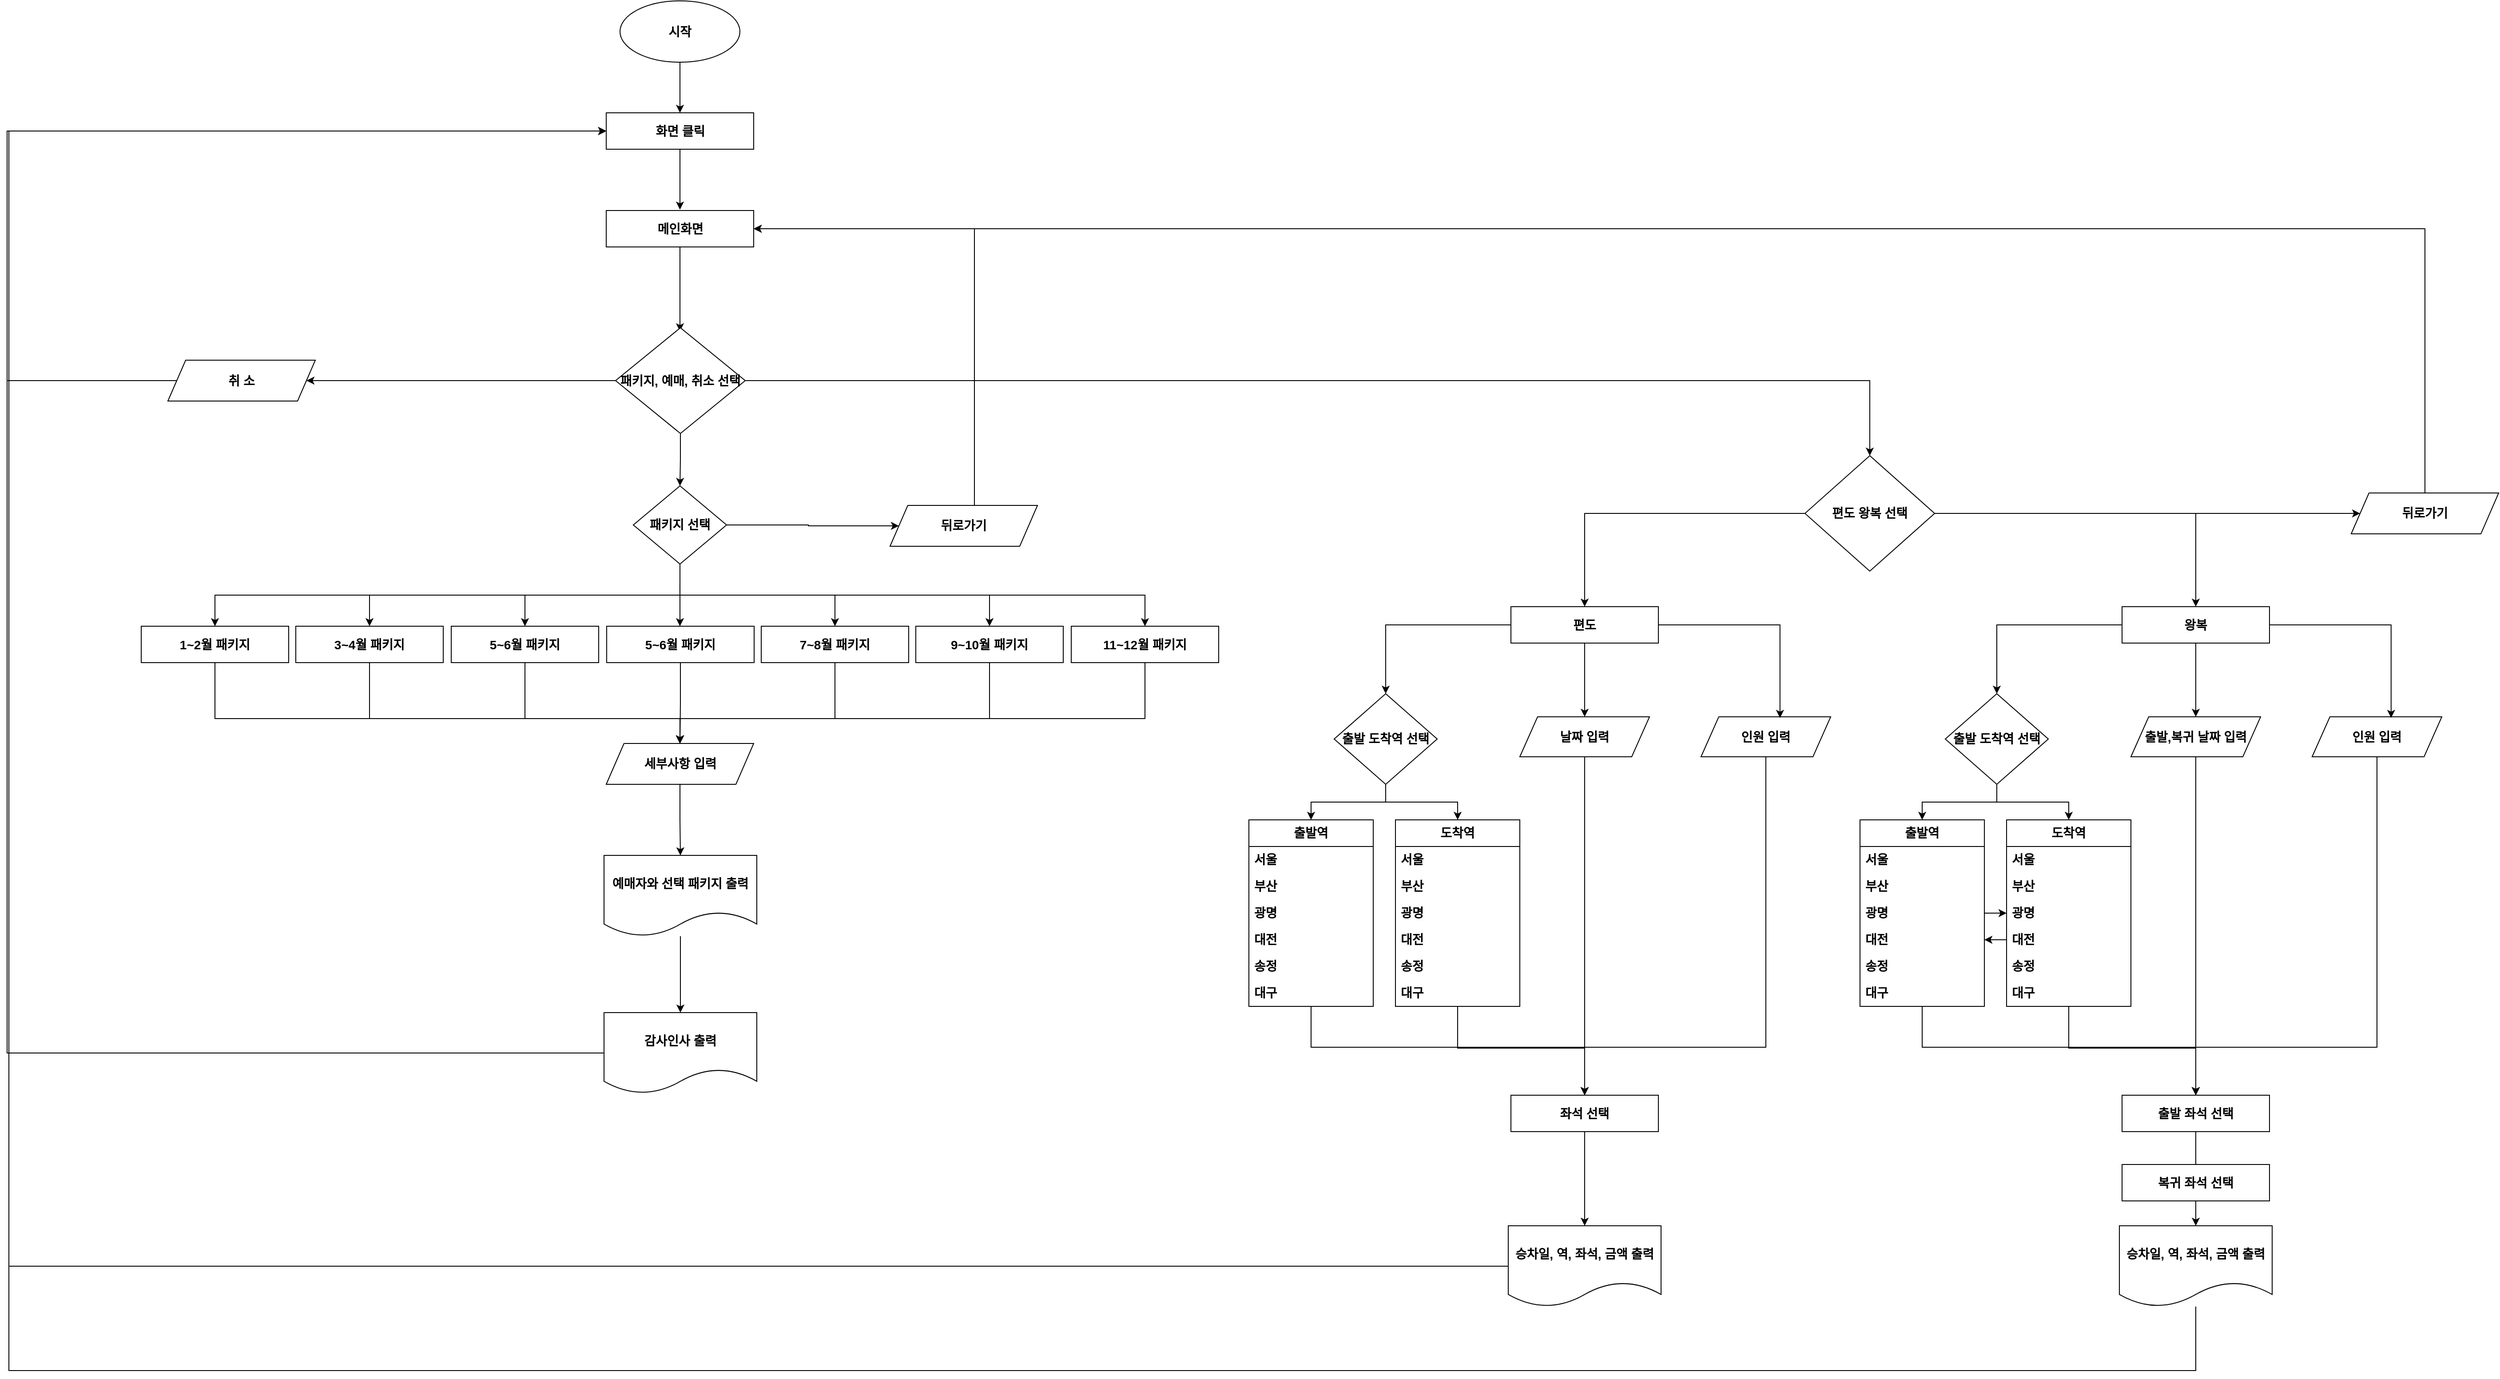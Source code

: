 <mxfile version="24.4.9" type="device">
  <diagram name="페이지-1" id="dl4roiSQIsgMnEk3sQ4A">
    <mxGraphModel dx="3985" dy="1950" grid="0" gridSize="10" guides="1" tooltips="1" connect="1" arrows="1" fold="1" page="0" pageScale="1" pageWidth="827" pageHeight="1169" math="0" shadow="0">
      <root>
        <mxCell id="0" />
        <mxCell id="1" parent="0" />
        <mxCell id="Z9yE6vV9z3BqCmAG1nTe-3" value="" style="edgeStyle=orthogonalEdgeStyle;rounded=0;orthogonalLoop=1;jettySize=auto;html=1;fontSize=14;fontStyle=1" parent="1" source="76GlXET-nkdI4Ys10Vfn-1" target="Z9yE6vV9z3BqCmAG1nTe-2" edge="1">
          <mxGeometry relative="1" as="geometry" />
        </mxCell>
        <mxCell id="76GlXET-nkdI4Ys10Vfn-1" value="시작" style="ellipse;whiteSpace=wrap;html=1;fontSize=14;fontStyle=1" parent="1" vertex="1">
          <mxGeometry x="423" y="125" width="135" height="69" as="geometry" />
        </mxCell>
        <mxCell id="Z9yE6vV9z3BqCmAG1nTe-5" value="" style="edgeStyle=orthogonalEdgeStyle;rounded=0;orthogonalLoop=1;jettySize=auto;html=1;fontSize=14;fontStyle=1" parent="1" source="Z9yE6vV9z3BqCmAG1nTe-2" edge="1">
          <mxGeometry relative="1" as="geometry">
            <mxPoint x="490.5" y="360" as="targetPoint" />
          </mxGeometry>
        </mxCell>
        <mxCell id="Z9yE6vV9z3BqCmAG1nTe-2" value="화면 클릭" style="rounded=0;whiteSpace=wrap;html=1;fontSize=14;fontStyle=1" parent="1" vertex="1">
          <mxGeometry x="407.5" y="251" width="166" height="41" as="geometry" />
        </mxCell>
        <mxCell id="FX450P5w_kS3k392He_i-11" value="" style="edgeStyle=orthogonalEdgeStyle;rounded=0;orthogonalLoop=1;jettySize=auto;html=1;fontSize=14;fontStyle=1" parent="1" source="FX450P5w_kS3k392He_i-2" edge="1">
          <mxGeometry relative="1" as="geometry">
            <mxPoint x="490.5" y="497" as="targetPoint" />
          </mxGeometry>
        </mxCell>
        <mxCell id="FX450P5w_kS3k392He_i-2" value="메인화면" style="rounded=0;whiteSpace=wrap;html=1;fontSize=14;fontStyle=1" parent="1" vertex="1">
          <mxGeometry x="407.5" y="361" width="166" height="41" as="geometry" />
        </mxCell>
        <mxCell id="ujiuOmpGOjw-JhqSwBay-102" style="edgeStyle=orthogonalEdgeStyle;rounded=0;orthogonalLoop=1;jettySize=auto;html=1;entryX=0;entryY=0.5;entryDx=0;entryDy=0;fontSize=14;fontStyle=1" edge="1" parent="1" source="FX450P5w_kS3k392He_i-16" target="Z9yE6vV9z3BqCmAG1nTe-2">
          <mxGeometry relative="1" as="geometry">
            <Array as="points">
              <mxPoint x="-267" y="553" />
              <mxPoint x="-267" y="271" />
            </Array>
          </mxGeometry>
        </mxCell>
        <mxCell id="FX450P5w_kS3k392He_i-16" value="취 소" style="shape=parallelogram;perimeter=parallelogramPerimeter;whiteSpace=wrap;html=1;fixedSize=1;fontSize=14;fontStyle=1" parent="1" vertex="1">
          <mxGeometry x="-86" y="529.5" width="166" height="46" as="geometry" />
        </mxCell>
        <mxCell id="ujiuOmpGOjw-JhqSwBay-7" value="" style="edgeStyle=orthogonalEdgeStyle;rounded=0;orthogonalLoop=1;jettySize=auto;html=1;fontSize=14;fontStyle=1" edge="1" parent="1" target="ujiuOmpGOjw-JhqSwBay-1">
          <mxGeometry relative="1" as="geometry">
            <mxPoint x="490.488" y="780.99" as="sourcePoint" />
          </mxGeometry>
        </mxCell>
        <mxCell id="ujiuOmpGOjw-JhqSwBay-8" style="edgeStyle=orthogonalEdgeStyle;rounded=0;orthogonalLoop=1;jettySize=auto;html=1;entryX=0.5;entryY=0;entryDx=0;entryDy=0;fontSize=14;fontStyle=1" edge="1" parent="1" target="FX450P5w_kS3k392He_i-23">
          <mxGeometry relative="1" as="geometry">
            <mxPoint x="490.488" y="780.99" as="sourcePoint" />
            <Array as="points">
              <mxPoint x="491" y="794" />
              <mxPoint x="316" y="794" />
            </Array>
          </mxGeometry>
        </mxCell>
        <mxCell id="ujiuOmpGOjw-JhqSwBay-9" style="edgeStyle=orthogonalEdgeStyle;rounded=0;orthogonalLoop=1;jettySize=auto;html=1;entryX=0.5;entryY=0;entryDx=0;entryDy=0;fontSize=14;fontStyle=1" edge="1" parent="1" target="FX450P5w_kS3k392He_i-22">
          <mxGeometry relative="1" as="geometry">
            <mxPoint x="490.488" y="780.99" as="sourcePoint" />
            <Array as="points">
              <mxPoint x="491" y="794" />
              <mxPoint x="141" y="794" />
            </Array>
          </mxGeometry>
        </mxCell>
        <mxCell id="ujiuOmpGOjw-JhqSwBay-10" style="edgeStyle=orthogonalEdgeStyle;rounded=0;orthogonalLoop=1;jettySize=auto;html=1;fontSize=14;fontStyle=1" edge="1" parent="1" target="FX450P5w_kS3k392He_i-21">
          <mxGeometry relative="1" as="geometry">
            <mxPoint x="490.488" y="780.99" as="sourcePoint" />
            <Array as="points">
              <mxPoint x="491" y="794" />
              <mxPoint x="-33" y="794" />
            </Array>
          </mxGeometry>
        </mxCell>
        <mxCell id="ujiuOmpGOjw-JhqSwBay-11" style="edgeStyle=orthogonalEdgeStyle;rounded=0;orthogonalLoop=1;jettySize=auto;html=1;fontSize=14;fontStyle=1" edge="1" parent="1" target="ujiuOmpGOjw-JhqSwBay-2">
          <mxGeometry relative="1" as="geometry">
            <mxPoint x="490.488" y="780.99" as="sourcePoint" />
            <Array as="points">
              <mxPoint x="491" y="794" />
              <mxPoint x="665" y="794" />
            </Array>
          </mxGeometry>
        </mxCell>
        <mxCell id="ujiuOmpGOjw-JhqSwBay-13" style="edgeStyle=orthogonalEdgeStyle;rounded=0;orthogonalLoop=1;jettySize=auto;html=1;entryX=0.5;entryY=0;entryDx=0;entryDy=0;fontSize=14;fontStyle=1" edge="1" parent="1" target="ujiuOmpGOjw-JhqSwBay-3">
          <mxGeometry relative="1" as="geometry">
            <mxPoint x="490.488" y="780.99" as="sourcePoint" />
            <Array as="points">
              <mxPoint x="491" y="794" />
              <mxPoint x="839" y="794" />
            </Array>
          </mxGeometry>
        </mxCell>
        <mxCell id="ujiuOmpGOjw-JhqSwBay-14" style="edgeStyle=orthogonalEdgeStyle;rounded=0;orthogonalLoop=1;jettySize=auto;html=1;entryX=0.5;entryY=0;entryDx=0;entryDy=0;exitX=0.5;exitY=1;exitDx=0;exitDy=0;fontSize=14;fontStyle=1" edge="1" parent="1" source="FX450P5w_kS3k392He_i-18" target="ujiuOmpGOjw-JhqSwBay-4">
          <mxGeometry relative="1" as="geometry">
            <mxPoint x="490.488" y="780.99" as="sourcePoint" />
            <Array as="points">
              <mxPoint x="490" y="794" />
              <mxPoint x="1014" y="794" />
            </Array>
          </mxGeometry>
        </mxCell>
        <mxCell id="ujiuOmpGOjw-JhqSwBay-111" style="edgeStyle=orthogonalEdgeStyle;rounded=0;orthogonalLoop=1;jettySize=auto;html=1;entryX=0;entryY=0.5;entryDx=0;entryDy=0;" edge="1" parent="1" source="FX450P5w_kS3k392He_i-18" target="ujiuOmpGOjw-JhqSwBay-110">
          <mxGeometry relative="1" as="geometry" />
        </mxCell>
        <mxCell id="FX450P5w_kS3k392He_i-18" value="패키지 선택" style="rhombus;whiteSpace=wrap;html=1;fontSize=14;fontStyle=1" parent="1" vertex="1">
          <mxGeometry x="438" y="671" width="105" height="88" as="geometry" />
        </mxCell>
        <mxCell id="ujiuOmpGOjw-JhqSwBay-15" style="edgeStyle=orthogonalEdgeStyle;rounded=0;orthogonalLoop=1;jettySize=auto;html=1;entryX=0.5;entryY=0;entryDx=0;entryDy=0;fontSize=14;fontStyle=1" edge="1" parent="1" source="FX450P5w_kS3k392He_i-21" target="FX450P5w_kS3k392He_i-28">
          <mxGeometry relative="1" as="geometry">
            <Array as="points">
              <mxPoint x="-33" y="933" />
              <mxPoint x="491" y="933" />
            </Array>
          </mxGeometry>
        </mxCell>
        <mxCell id="FX450P5w_kS3k392He_i-21" value="1~2월 패키지" style="rounded=0;whiteSpace=wrap;html=1;fontSize=14;fontStyle=1" parent="1" vertex="1">
          <mxGeometry x="-116" y="829" width="166" height="41" as="geometry" />
        </mxCell>
        <mxCell id="ujiuOmpGOjw-JhqSwBay-16" style="edgeStyle=orthogonalEdgeStyle;rounded=0;orthogonalLoop=1;jettySize=auto;html=1;entryX=0.5;entryY=0;entryDx=0;entryDy=0;fontSize=14;fontStyle=1" edge="1" parent="1" source="FX450P5w_kS3k392He_i-22" target="FX450P5w_kS3k392He_i-28">
          <mxGeometry relative="1" as="geometry">
            <Array as="points">
              <mxPoint x="141" y="933" />
              <mxPoint x="491" y="933" />
            </Array>
          </mxGeometry>
        </mxCell>
        <mxCell id="FX450P5w_kS3k392He_i-22" value="3~4월 패키지" style="rounded=0;whiteSpace=wrap;html=1;fontSize=14;fontStyle=1" parent="1" vertex="1">
          <mxGeometry x="58" y="829" width="166" height="41" as="geometry" />
        </mxCell>
        <mxCell id="ujiuOmpGOjw-JhqSwBay-17" style="edgeStyle=orthogonalEdgeStyle;rounded=0;orthogonalLoop=1;jettySize=auto;html=1;entryX=0.5;entryY=0;entryDx=0;entryDy=0;fontSize=14;fontStyle=1" edge="1" parent="1" source="FX450P5w_kS3k392He_i-23" target="FX450P5w_kS3k392He_i-28">
          <mxGeometry relative="1" as="geometry">
            <Array as="points">
              <mxPoint x="316" y="933" />
              <mxPoint x="491" y="933" />
            </Array>
          </mxGeometry>
        </mxCell>
        <mxCell id="FX450P5w_kS3k392He_i-23" value="5~6월 패키지" style="rounded=0;whiteSpace=wrap;html=1;fontSize=14;fontStyle=1" parent="1" vertex="1">
          <mxGeometry x="233" y="829" width="166" height="41" as="geometry" />
        </mxCell>
        <mxCell id="ujiuOmpGOjw-JhqSwBay-24" value="" style="edgeStyle=orthogonalEdgeStyle;rounded=0;orthogonalLoop=1;jettySize=auto;html=1;fontSize=14;fontStyle=1" edge="1" parent="1" source="FX450P5w_kS3k392He_i-28" target="FX450P5w_kS3k392He_i-33">
          <mxGeometry relative="1" as="geometry" />
        </mxCell>
        <mxCell id="FX450P5w_kS3k392He_i-28" value="세부사항 입력" style="shape=parallelogram;perimeter=parallelogramPerimeter;whiteSpace=wrap;html=1;fixedSize=1;fontSize=14;fontStyle=1" parent="1" vertex="1">
          <mxGeometry x="407.5" y="961" width="166" height="46" as="geometry" />
        </mxCell>
        <mxCell id="FX450P5w_kS3k392He_i-39" value="" style="edgeStyle=orthogonalEdgeStyle;rounded=0;orthogonalLoop=1;jettySize=auto;html=1;fontSize=14;fontStyle=1" parent="1" source="FX450P5w_kS3k392He_i-33" target="FX450P5w_kS3k392He_i-38" edge="1">
          <mxGeometry relative="1" as="geometry" />
        </mxCell>
        <mxCell id="FX450P5w_kS3k392He_i-33" value="예매자와 선택 패키지 출력" style="shape=document;whiteSpace=wrap;html=1;boundedLbl=1;fontSize=14;fontStyle=1" parent="1" vertex="1">
          <mxGeometry x="405" y="1087" width="172" height="91" as="geometry" />
        </mxCell>
        <mxCell id="ujiuOmpGOjw-JhqSwBay-104" style="edgeStyle=orthogonalEdgeStyle;rounded=0;orthogonalLoop=1;jettySize=auto;html=1;entryX=0;entryY=0.5;entryDx=0;entryDy=0;fontSize=14;fontStyle=1" edge="1" parent="1" source="FX450P5w_kS3k392He_i-38" target="Z9yE6vV9z3BqCmAG1nTe-2">
          <mxGeometry relative="1" as="geometry">
            <Array as="points">
              <mxPoint x="-267" y="1309" />
              <mxPoint x="-267" y="271" />
            </Array>
          </mxGeometry>
        </mxCell>
        <mxCell id="FX450P5w_kS3k392He_i-38" value="감사인사 출력" style="shape=document;whiteSpace=wrap;html=1;boundedLbl=1;fontSize=14;fontStyle=1" parent="1" vertex="1">
          <mxGeometry x="405" y="1264" width="172" height="91" as="geometry" />
        </mxCell>
        <mxCell id="ujiuOmpGOjw-JhqSwBay-18" value="" style="edgeStyle=orthogonalEdgeStyle;rounded=0;orthogonalLoop=1;jettySize=auto;html=1;fontSize=14;fontStyle=1" edge="1" parent="1" source="ujiuOmpGOjw-JhqSwBay-1" target="FX450P5w_kS3k392He_i-28">
          <mxGeometry relative="1" as="geometry" />
        </mxCell>
        <mxCell id="ujiuOmpGOjw-JhqSwBay-1" value="5~6월 패키지" style="rounded=0;whiteSpace=wrap;html=1;fontSize=14;fontStyle=1" vertex="1" parent="1">
          <mxGeometry x="408" y="829" width="166" height="41" as="geometry" />
        </mxCell>
        <mxCell id="ujiuOmpGOjw-JhqSwBay-21" style="edgeStyle=orthogonalEdgeStyle;rounded=0;orthogonalLoop=1;jettySize=auto;html=1;entryX=0.5;entryY=0;entryDx=0;entryDy=0;fontSize=14;fontStyle=1" edge="1" parent="1" source="ujiuOmpGOjw-JhqSwBay-2" target="FX450P5w_kS3k392He_i-28">
          <mxGeometry relative="1" as="geometry">
            <Array as="points">
              <mxPoint x="665" y="933" />
              <mxPoint x="491" y="933" />
            </Array>
          </mxGeometry>
        </mxCell>
        <mxCell id="ujiuOmpGOjw-JhqSwBay-2" value="7~8월 패키지" style="rounded=0;whiteSpace=wrap;html=1;fontSize=14;fontStyle=1" vertex="1" parent="1">
          <mxGeometry x="582" y="829" width="166" height="41" as="geometry" />
        </mxCell>
        <mxCell id="ujiuOmpGOjw-JhqSwBay-22" style="edgeStyle=orthogonalEdgeStyle;rounded=0;orthogonalLoop=1;jettySize=auto;html=1;entryX=0.5;entryY=0;entryDx=0;entryDy=0;fontSize=14;fontStyle=1" edge="1" parent="1" source="ujiuOmpGOjw-JhqSwBay-3" target="FX450P5w_kS3k392He_i-28">
          <mxGeometry relative="1" as="geometry">
            <Array as="points">
              <mxPoint x="839" y="933" />
              <mxPoint x="491" y="933" />
            </Array>
          </mxGeometry>
        </mxCell>
        <mxCell id="ujiuOmpGOjw-JhqSwBay-3" value="9~10월 패키지" style="rounded=0;whiteSpace=wrap;html=1;fontSize=14;fontStyle=1" vertex="1" parent="1">
          <mxGeometry x="756" y="829" width="166" height="41" as="geometry" />
        </mxCell>
        <mxCell id="ujiuOmpGOjw-JhqSwBay-23" style="edgeStyle=orthogonalEdgeStyle;rounded=0;orthogonalLoop=1;jettySize=auto;html=1;entryX=0.5;entryY=0;entryDx=0;entryDy=0;fontSize=14;fontStyle=1" edge="1" parent="1" source="ujiuOmpGOjw-JhqSwBay-4" target="FX450P5w_kS3k392He_i-28">
          <mxGeometry relative="1" as="geometry">
            <Array as="points">
              <mxPoint x="1014" y="933" />
              <mxPoint x="491" y="933" />
            </Array>
          </mxGeometry>
        </mxCell>
        <mxCell id="ujiuOmpGOjw-JhqSwBay-4" value="11~12월 패키지" style="rounded=0;whiteSpace=wrap;html=1;fontSize=14;fontStyle=1" vertex="1" parent="1">
          <mxGeometry x="931" y="829" width="166" height="41" as="geometry" />
        </mxCell>
        <mxCell id="ujiuOmpGOjw-JhqSwBay-26" value="" style="edgeStyle=orthogonalEdgeStyle;rounded=0;orthogonalLoop=1;jettySize=auto;html=1;fontSize=14;fontStyle=1" edge="1" parent="1" source="ujiuOmpGOjw-JhqSwBay-25" target="FX450P5w_kS3k392He_i-18">
          <mxGeometry relative="1" as="geometry" />
        </mxCell>
        <mxCell id="ujiuOmpGOjw-JhqSwBay-30" style="edgeStyle=orthogonalEdgeStyle;rounded=0;orthogonalLoop=1;jettySize=auto;html=1;entryX=0.5;entryY=0;entryDx=0;entryDy=0;fontSize=14;fontStyle=1" edge="1" parent="1" source="ujiuOmpGOjw-JhqSwBay-25" target="ujiuOmpGOjw-JhqSwBay-29">
          <mxGeometry relative="1" as="geometry" />
        </mxCell>
        <mxCell id="ujiuOmpGOjw-JhqSwBay-31" style="edgeStyle=orthogonalEdgeStyle;rounded=0;orthogonalLoop=1;jettySize=auto;html=1;entryX=1;entryY=0.5;entryDx=0;entryDy=0;fontSize=14;fontStyle=1" edge="1" parent="1" source="ujiuOmpGOjw-JhqSwBay-25" target="FX450P5w_kS3k392He_i-16">
          <mxGeometry relative="1" as="geometry" />
        </mxCell>
        <mxCell id="ujiuOmpGOjw-JhqSwBay-25" value="패키지, 예매, 취소 선택" style="rhombus;whiteSpace=wrap;html=1;fontSize=14;fontStyle=1" vertex="1" parent="1">
          <mxGeometry x="418" y="493" width="146" height="119" as="geometry" />
        </mxCell>
        <mxCell id="ujiuOmpGOjw-JhqSwBay-34" style="edgeStyle=orthogonalEdgeStyle;rounded=0;orthogonalLoop=1;jettySize=auto;html=1;entryX=0.5;entryY=0;entryDx=0;entryDy=0;fontSize=14;fontStyle=1" edge="1" parent="1" source="ujiuOmpGOjw-JhqSwBay-29" target="ujiuOmpGOjw-JhqSwBay-32">
          <mxGeometry relative="1" as="geometry" />
        </mxCell>
        <mxCell id="ujiuOmpGOjw-JhqSwBay-100" style="edgeStyle=orthogonalEdgeStyle;rounded=0;orthogonalLoop=1;jettySize=auto;html=1;entryX=0.5;entryY=0;entryDx=0;entryDy=0;fontSize=14;fontStyle=1" edge="1" parent="1" source="ujiuOmpGOjw-JhqSwBay-29" target="ujiuOmpGOjw-JhqSwBay-72">
          <mxGeometry relative="1" as="geometry" />
        </mxCell>
        <mxCell id="ujiuOmpGOjw-JhqSwBay-114" style="edgeStyle=orthogonalEdgeStyle;rounded=0;orthogonalLoop=1;jettySize=auto;html=1;entryX=0;entryY=0.5;entryDx=0;entryDy=0;" edge="1" parent="1" source="ujiuOmpGOjw-JhqSwBay-29" target="ujiuOmpGOjw-JhqSwBay-113">
          <mxGeometry relative="1" as="geometry" />
        </mxCell>
        <mxCell id="ujiuOmpGOjw-JhqSwBay-29" value="편도 왕복 선택" style="rhombus;whiteSpace=wrap;html=1;fontSize=14;fontStyle=1" vertex="1" parent="1">
          <mxGeometry x="1757" y="637" width="146" height="130" as="geometry" />
        </mxCell>
        <mxCell id="ujiuOmpGOjw-JhqSwBay-55" style="edgeStyle=orthogonalEdgeStyle;rounded=0;orthogonalLoop=1;jettySize=auto;html=1;fontSize=14;fontStyle=1" edge="1" parent="1" source="ujiuOmpGOjw-JhqSwBay-32" target="ujiuOmpGOjw-JhqSwBay-52">
          <mxGeometry relative="1" as="geometry" />
        </mxCell>
        <mxCell id="ujiuOmpGOjw-JhqSwBay-58" value="" style="edgeStyle=orthogonalEdgeStyle;rounded=0;orthogonalLoop=1;jettySize=auto;html=1;fontSize=14;fontStyle=1" edge="1" parent="1" source="ujiuOmpGOjw-JhqSwBay-32" target="ujiuOmpGOjw-JhqSwBay-56">
          <mxGeometry relative="1" as="geometry" />
        </mxCell>
        <mxCell id="ujiuOmpGOjw-JhqSwBay-32" value="편도" style="rounded=0;whiteSpace=wrap;html=1;fontSize=14;fontStyle=1" vertex="1" parent="1">
          <mxGeometry x="1426" y="807" width="166" height="41" as="geometry" />
        </mxCell>
        <mxCell id="ujiuOmpGOjw-JhqSwBay-65" style="edgeStyle=orthogonalEdgeStyle;rounded=0;orthogonalLoop=1;jettySize=auto;html=1;entryX=0.5;entryY=0;entryDx=0;entryDy=0;fontSize=14;fontStyle=1" edge="1" parent="1" source="ujiuOmpGOjw-JhqSwBay-38" target="ujiuOmpGOjw-JhqSwBay-63">
          <mxGeometry relative="1" as="geometry">
            <Array as="points">
              <mxPoint x="1201" y="1303" />
              <mxPoint x="1509" y="1303" />
            </Array>
          </mxGeometry>
        </mxCell>
        <mxCell id="ujiuOmpGOjw-JhqSwBay-38" value="출발역" style="swimlane;fontStyle=1;childLayout=stackLayout;horizontal=1;startSize=30;horizontalStack=0;resizeParent=1;resizeParentMax=0;resizeLast=0;collapsible=1;marginBottom=0;whiteSpace=wrap;html=1;fontSize=14;" vertex="1" parent="1">
          <mxGeometry x="1131" y="1047" width="140" height="210" as="geometry" />
        </mxCell>
        <mxCell id="ujiuOmpGOjw-JhqSwBay-39" value="서울" style="text;strokeColor=none;fillColor=none;align=left;verticalAlign=middle;spacingLeft=4;spacingRight=4;overflow=hidden;points=[[0,0.5],[1,0.5]];portConstraint=eastwest;rotatable=0;whiteSpace=wrap;html=1;fontSize=14;fontStyle=1" vertex="1" parent="ujiuOmpGOjw-JhqSwBay-38">
          <mxGeometry y="30" width="140" height="30" as="geometry" />
        </mxCell>
        <mxCell id="ujiuOmpGOjw-JhqSwBay-40" value="부산" style="text;strokeColor=none;fillColor=none;align=left;verticalAlign=middle;spacingLeft=4;spacingRight=4;overflow=hidden;points=[[0,0.5],[1,0.5]];portConstraint=eastwest;rotatable=0;whiteSpace=wrap;html=1;fontSize=14;fontStyle=1" vertex="1" parent="ujiuOmpGOjw-JhqSwBay-38">
          <mxGeometry y="60" width="140" height="30" as="geometry" />
        </mxCell>
        <mxCell id="ujiuOmpGOjw-JhqSwBay-41" value="광명" style="text;strokeColor=none;fillColor=none;align=left;verticalAlign=middle;spacingLeft=4;spacingRight=4;overflow=hidden;points=[[0,0.5],[1,0.5]];portConstraint=eastwest;rotatable=0;whiteSpace=wrap;html=1;fontSize=14;fontStyle=1" vertex="1" parent="ujiuOmpGOjw-JhqSwBay-38">
          <mxGeometry y="90" width="140" height="30" as="geometry" />
        </mxCell>
        <mxCell id="ujiuOmpGOjw-JhqSwBay-42" value="대전" style="text;strokeColor=none;fillColor=none;align=left;verticalAlign=middle;spacingLeft=4;spacingRight=4;overflow=hidden;points=[[0,0.5],[1,0.5]];portConstraint=eastwest;rotatable=0;whiteSpace=wrap;html=1;fontSize=14;fontStyle=1" vertex="1" parent="ujiuOmpGOjw-JhqSwBay-38">
          <mxGeometry y="120" width="140" height="30" as="geometry" />
        </mxCell>
        <mxCell id="ujiuOmpGOjw-JhqSwBay-43" value="송정" style="text;strokeColor=none;fillColor=none;align=left;verticalAlign=middle;spacingLeft=4;spacingRight=4;overflow=hidden;points=[[0,0.5],[1,0.5]];portConstraint=eastwest;rotatable=0;whiteSpace=wrap;html=1;fontSize=14;fontStyle=1" vertex="1" parent="ujiuOmpGOjw-JhqSwBay-38">
          <mxGeometry y="150" width="140" height="30" as="geometry" />
        </mxCell>
        <mxCell id="ujiuOmpGOjw-JhqSwBay-44" value="대구" style="text;strokeColor=none;fillColor=none;align=left;verticalAlign=middle;spacingLeft=4;spacingRight=4;overflow=hidden;points=[[0,0.5],[1,0.5]];portConstraint=eastwest;rotatable=0;whiteSpace=wrap;html=1;fontSize=14;fontStyle=1" vertex="1" parent="ujiuOmpGOjw-JhqSwBay-38">
          <mxGeometry y="180" width="140" height="30" as="geometry" />
        </mxCell>
        <mxCell id="ujiuOmpGOjw-JhqSwBay-66" style="edgeStyle=orthogonalEdgeStyle;rounded=0;orthogonalLoop=1;jettySize=auto;html=1;entryX=0.5;entryY=0;entryDx=0;entryDy=0;fontSize=14;fontStyle=1" edge="1" parent="1" source="ujiuOmpGOjw-JhqSwBay-45" target="ujiuOmpGOjw-JhqSwBay-63">
          <mxGeometry relative="1" as="geometry">
            <Array as="points">
              <mxPoint x="1366" y="1304" />
              <mxPoint x="1509" y="1304" />
            </Array>
          </mxGeometry>
        </mxCell>
        <mxCell id="ujiuOmpGOjw-JhqSwBay-45" value="도착역" style="swimlane;fontStyle=1;childLayout=stackLayout;horizontal=1;startSize=30;horizontalStack=0;resizeParent=1;resizeParentMax=0;resizeLast=0;collapsible=1;marginBottom=0;whiteSpace=wrap;html=1;fontSize=14;" vertex="1" parent="1">
          <mxGeometry x="1296" y="1047" width="140" height="210" as="geometry" />
        </mxCell>
        <mxCell id="ujiuOmpGOjw-JhqSwBay-46" value="서울" style="text;strokeColor=none;fillColor=none;align=left;verticalAlign=middle;spacingLeft=4;spacingRight=4;overflow=hidden;points=[[0,0.5],[1,0.5]];portConstraint=eastwest;rotatable=0;whiteSpace=wrap;html=1;fontSize=14;fontStyle=1" vertex="1" parent="ujiuOmpGOjw-JhqSwBay-45">
          <mxGeometry y="30" width="140" height="30" as="geometry" />
        </mxCell>
        <mxCell id="ujiuOmpGOjw-JhqSwBay-47" value="부산" style="text;strokeColor=none;fillColor=none;align=left;verticalAlign=middle;spacingLeft=4;spacingRight=4;overflow=hidden;points=[[0,0.5],[1,0.5]];portConstraint=eastwest;rotatable=0;whiteSpace=wrap;html=1;fontSize=14;fontStyle=1" vertex="1" parent="ujiuOmpGOjw-JhqSwBay-45">
          <mxGeometry y="60" width="140" height="30" as="geometry" />
        </mxCell>
        <mxCell id="ujiuOmpGOjw-JhqSwBay-48" value="광명" style="text;strokeColor=none;fillColor=none;align=left;verticalAlign=middle;spacingLeft=4;spacingRight=4;overflow=hidden;points=[[0,0.5],[1,0.5]];portConstraint=eastwest;rotatable=0;whiteSpace=wrap;html=1;fontSize=14;fontStyle=1" vertex="1" parent="ujiuOmpGOjw-JhqSwBay-45">
          <mxGeometry y="90" width="140" height="30" as="geometry" />
        </mxCell>
        <mxCell id="ujiuOmpGOjw-JhqSwBay-49" value="대전" style="text;strokeColor=none;fillColor=none;align=left;verticalAlign=middle;spacingLeft=4;spacingRight=4;overflow=hidden;points=[[0,0.5],[1,0.5]];portConstraint=eastwest;rotatable=0;whiteSpace=wrap;html=1;fontSize=14;fontStyle=1" vertex="1" parent="ujiuOmpGOjw-JhqSwBay-45">
          <mxGeometry y="120" width="140" height="30" as="geometry" />
        </mxCell>
        <mxCell id="ujiuOmpGOjw-JhqSwBay-50" value="송정" style="text;strokeColor=none;fillColor=none;align=left;verticalAlign=middle;spacingLeft=4;spacingRight=4;overflow=hidden;points=[[0,0.5],[1,0.5]];portConstraint=eastwest;rotatable=0;whiteSpace=wrap;html=1;fontSize=14;fontStyle=1" vertex="1" parent="ujiuOmpGOjw-JhqSwBay-45">
          <mxGeometry y="150" width="140" height="30" as="geometry" />
        </mxCell>
        <mxCell id="ujiuOmpGOjw-JhqSwBay-51" value="대구" style="text;strokeColor=none;fillColor=none;align=left;verticalAlign=middle;spacingLeft=4;spacingRight=4;overflow=hidden;points=[[0,0.5],[1,0.5]];portConstraint=eastwest;rotatable=0;whiteSpace=wrap;html=1;fontSize=14;fontStyle=1" vertex="1" parent="ujiuOmpGOjw-JhqSwBay-45">
          <mxGeometry y="180" width="140" height="30" as="geometry" />
        </mxCell>
        <mxCell id="ujiuOmpGOjw-JhqSwBay-53" style="edgeStyle=orthogonalEdgeStyle;rounded=0;orthogonalLoop=1;jettySize=auto;html=1;entryX=0.5;entryY=0;entryDx=0;entryDy=0;fontSize=14;fontStyle=1" edge="1" parent="1" source="ujiuOmpGOjw-JhqSwBay-52" target="ujiuOmpGOjw-JhqSwBay-38">
          <mxGeometry relative="1" as="geometry" />
        </mxCell>
        <mxCell id="ujiuOmpGOjw-JhqSwBay-54" style="edgeStyle=orthogonalEdgeStyle;rounded=0;orthogonalLoop=1;jettySize=auto;html=1;entryX=0.5;entryY=0;entryDx=0;entryDy=0;fontSize=14;fontStyle=1" edge="1" parent="1" source="ujiuOmpGOjw-JhqSwBay-52" target="ujiuOmpGOjw-JhqSwBay-45">
          <mxGeometry relative="1" as="geometry" />
        </mxCell>
        <mxCell id="ujiuOmpGOjw-JhqSwBay-52" value="출발 도착역 선택" style="rhombus;whiteSpace=wrap;html=1;fontSize=14;fontStyle=1" vertex="1" parent="1">
          <mxGeometry x="1227" y="905" width="116" height="102" as="geometry" />
        </mxCell>
        <mxCell id="ujiuOmpGOjw-JhqSwBay-64" style="edgeStyle=orthogonalEdgeStyle;rounded=0;orthogonalLoop=1;jettySize=auto;html=1;fontSize=14;fontStyle=1" edge="1" parent="1" source="ujiuOmpGOjw-JhqSwBay-56" target="ujiuOmpGOjw-JhqSwBay-63">
          <mxGeometry relative="1" as="geometry" />
        </mxCell>
        <mxCell id="ujiuOmpGOjw-JhqSwBay-56" value="날짜 입력" style="shape=parallelogram;perimeter=parallelogramPerimeter;whiteSpace=wrap;html=1;fixedSize=1;fontSize=14;fontStyle=1" vertex="1" parent="1">
          <mxGeometry x="1436" y="931" width="146" height="45" as="geometry" />
        </mxCell>
        <mxCell id="ujiuOmpGOjw-JhqSwBay-67" style="edgeStyle=orthogonalEdgeStyle;rounded=0;orthogonalLoop=1;jettySize=auto;html=1;entryX=0.5;entryY=0;entryDx=0;entryDy=0;fontSize=14;fontStyle=1" edge="1" parent="1" source="ujiuOmpGOjw-JhqSwBay-60" target="ujiuOmpGOjw-JhqSwBay-63">
          <mxGeometry relative="1" as="geometry">
            <Array as="points">
              <mxPoint x="1713" y="1303" />
              <mxPoint x="1509" y="1303" />
            </Array>
          </mxGeometry>
        </mxCell>
        <mxCell id="ujiuOmpGOjw-JhqSwBay-60" value="인원 입력" style="shape=parallelogram;perimeter=parallelogramPerimeter;whiteSpace=wrap;html=1;fixedSize=1;fontSize=14;fontStyle=1" vertex="1" parent="1">
          <mxGeometry x="1640" y="931" width="146" height="45" as="geometry" />
        </mxCell>
        <mxCell id="ujiuOmpGOjw-JhqSwBay-61" style="edgeStyle=orthogonalEdgeStyle;rounded=0;orthogonalLoop=1;jettySize=auto;html=1;entryX=0.609;entryY=0.027;entryDx=0;entryDy=0;entryPerimeter=0;fontSize=14;fontStyle=1" edge="1" parent="1" source="ujiuOmpGOjw-JhqSwBay-32" target="ujiuOmpGOjw-JhqSwBay-60">
          <mxGeometry relative="1" as="geometry" />
        </mxCell>
        <mxCell id="ujiuOmpGOjw-JhqSwBay-69" value="" style="edgeStyle=orthogonalEdgeStyle;rounded=0;orthogonalLoop=1;jettySize=auto;html=1;fontSize=14;fontStyle=1" edge="1" parent="1" source="ujiuOmpGOjw-JhqSwBay-63" target="ujiuOmpGOjw-JhqSwBay-68">
          <mxGeometry relative="1" as="geometry" />
        </mxCell>
        <mxCell id="ujiuOmpGOjw-JhqSwBay-63" value="좌석 선택" style="rounded=0;whiteSpace=wrap;html=1;fontSize=14;fontStyle=1" vertex="1" parent="1">
          <mxGeometry x="1426" y="1357" width="166" height="41" as="geometry" />
        </mxCell>
        <mxCell id="ujiuOmpGOjw-JhqSwBay-105" style="edgeStyle=orthogonalEdgeStyle;rounded=0;orthogonalLoop=1;jettySize=auto;html=1;entryX=0;entryY=0.5;entryDx=0;entryDy=0;fontSize=14;fontStyle=1" edge="1" parent="1" source="ujiuOmpGOjw-JhqSwBay-68" target="Z9yE6vV9z3BqCmAG1nTe-2">
          <mxGeometry relative="1" as="geometry">
            <Array as="points">
              <mxPoint x="-265" y="1549" />
              <mxPoint x="-265" y="271" />
            </Array>
          </mxGeometry>
        </mxCell>
        <mxCell id="ujiuOmpGOjw-JhqSwBay-68" value="승차일, 역, 좌석, 금액 출력" style="shape=document;whiteSpace=wrap;html=1;boundedLbl=1;fontSize=14;fontStyle=1" vertex="1" parent="1">
          <mxGeometry x="1423" y="1504" width="172" height="91" as="geometry" />
        </mxCell>
        <mxCell id="ujiuOmpGOjw-JhqSwBay-70" style="edgeStyle=orthogonalEdgeStyle;rounded=0;orthogonalLoop=1;jettySize=auto;html=1;fontSize=14;fontStyle=1" edge="1" parent="1" source="ujiuOmpGOjw-JhqSwBay-72" target="ujiuOmpGOjw-JhqSwBay-91">
          <mxGeometry relative="1" as="geometry" />
        </mxCell>
        <mxCell id="ujiuOmpGOjw-JhqSwBay-71" value="" style="edgeStyle=orthogonalEdgeStyle;rounded=0;orthogonalLoop=1;jettySize=auto;html=1;fontSize=14;fontStyle=1" edge="1" parent="1" source="ujiuOmpGOjw-JhqSwBay-72" target="ujiuOmpGOjw-JhqSwBay-93">
          <mxGeometry relative="1" as="geometry" />
        </mxCell>
        <mxCell id="ujiuOmpGOjw-JhqSwBay-72" value="왕복" style="rounded=0;whiteSpace=wrap;html=1;fontSize=14;fontStyle=1" vertex="1" parent="1">
          <mxGeometry x="2114" y="807" width="166" height="41" as="geometry" />
        </mxCell>
        <mxCell id="ujiuOmpGOjw-JhqSwBay-73" style="edgeStyle=orthogonalEdgeStyle;rounded=0;orthogonalLoop=1;jettySize=auto;html=1;entryX=0.5;entryY=0;entryDx=0;entryDy=0;fontSize=14;fontStyle=1" edge="1" parent="1" source="ujiuOmpGOjw-JhqSwBay-74" target="ujiuOmpGOjw-JhqSwBay-98">
          <mxGeometry relative="1" as="geometry">
            <Array as="points">
              <mxPoint x="1889" y="1303" />
              <mxPoint x="2197" y="1303" />
            </Array>
          </mxGeometry>
        </mxCell>
        <mxCell id="ujiuOmpGOjw-JhqSwBay-108" style="edgeStyle=orthogonalEdgeStyle;rounded=0;orthogonalLoop=1;jettySize=auto;html=1;entryX=0;entryY=0.5;entryDx=0;entryDy=0;" edge="1" parent="1" source="ujiuOmpGOjw-JhqSwBay-74" target="ujiuOmpGOjw-JhqSwBay-82">
          <mxGeometry relative="1" as="geometry" />
        </mxCell>
        <mxCell id="ujiuOmpGOjw-JhqSwBay-74" value="출발역" style="swimlane;fontStyle=1;childLayout=stackLayout;horizontal=1;startSize=30;horizontalStack=0;resizeParent=1;resizeParentMax=0;resizeLast=0;collapsible=1;marginBottom=0;whiteSpace=wrap;html=1;fontSize=14;" vertex="1" parent="1">
          <mxGeometry x="1819" y="1047" width="140" height="210" as="geometry" />
        </mxCell>
        <mxCell id="ujiuOmpGOjw-JhqSwBay-75" value="서울" style="text;strokeColor=none;fillColor=none;align=left;verticalAlign=middle;spacingLeft=4;spacingRight=4;overflow=hidden;points=[[0,0.5],[1,0.5]];portConstraint=eastwest;rotatable=0;whiteSpace=wrap;html=1;fontSize=14;fontStyle=1" vertex="1" parent="ujiuOmpGOjw-JhqSwBay-74">
          <mxGeometry y="30" width="140" height="30" as="geometry" />
        </mxCell>
        <mxCell id="ujiuOmpGOjw-JhqSwBay-76" value="부산" style="text;strokeColor=none;fillColor=none;align=left;verticalAlign=middle;spacingLeft=4;spacingRight=4;overflow=hidden;points=[[0,0.5],[1,0.5]];portConstraint=eastwest;rotatable=0;whiteSpace=wrap;html=1;fontSize=14;fontStyle=1" vertex="1" parent="ujiuOmpGOjw-JhqSwBay-74">
          <mxGeometry y="60" width="140" height="30" as="geometry" />
        </mxCell>
        <mxCell id="ujiuOmpGOjw-JhqSwBay-77" value="광명" style="text;strokeColor=none;fillColor=none;align=left;verticalAlign=middle;spacingLeft=4;spacingRight=4;overflow=hidden;points=[[0,0.5],[1,0.5]];portConstraint=eastwest;rotatable=0;whiteSpace=wrap;html=1;fontSize=14;fontStyle=1" vertex="1" parent="ujiuOmpGOjw-JhqSwBay-74">
          <mxGeometry y="90" width="140" height="30" as="geometry" />
        </mxCell>
        <mxCell id="ujiuOmpGOjw-JhqSwBay-78" value="대전" style="text;strokeColor=none;fillColor=none;align=left;verticalAlign=middle;spacingLeft=4;spacingRight=4;overflow=hidden;points=[[0,0.5],[1,0.5]];portConstraint=eastwest;rotatable=0;whiteSpace=wrap;html=1;fontSize=14;fontStyle=1" vertex="1" parent="ujiuOmpGOjw-JhqSwBay-74">
          <mxGeometry y="120" width="140" height="30" as="geometry" />
        </mxCell>
        <mxCell id="ujiuOmpGOjw-JhqSwBay-79" value="송정" style="text;strokeColor=none;fillColor=none;align=left;verticalAlign=middle;spacingLeft=4;spacingRight=4;overflow=hidden;points=[[0,0.5],[1,0.5]];portConstraint=eastwest;rotatable=0;whiteSpace=wrap;html=1;fontSize=14;fontStyle=1" vertex="1" parent="ujiuOmpGOjw-JhqSwBay-74">
          <mxGeometry y="150" width="140" height="30" as="geometry" />
        </mxCell>
        <mxCell id="ujiuOmpGOjw-JhqSwBay-80" value="대구" style="text;strokeColor=none;fillColor=none;align=left;verticalAlign=middle;spacingLeft=4;spacingRight=4;overflow=hidden;points=[[0,0.5],[1,0.5]];portConstraint=eastwest;rotatable=0;whiteSpace=wrap;html=1;fontSize=14;fontStyle=1" vertex="1" parent="ujiuOmpGOjw-JhqSwBay-74">
          <mxGeometry y="180" width="140" height="30" as="geometry" />
        </mxCell>
        <mxCell id="ujiuOmpGOjw-JhqSwBay-81" style="edgeStyle=orthogonalEdgeStyle;rounded=0;orthogonalLoop=1;jettySize=auto;html=1;entryX=0.5;entryY=0;entryDx=0;entryDy=0;fontSize=14;fontStyle=1" edge="1" parent="1" source="ujiuOmpGOjw-JhqSwBay-82" target="ujiuOmpGOjw-JhqSwBay-98">
          <mxGeometry relative="1" as="geometry">
            <Array as="points">
              <mxPoint x="2054" y="1304" />
              <mxPoint x="2197" y="1304" />
            </Array>
          </mxGeometry>
        </mxCell>
        <mxCell id="ujiuOmpGOjw-JhqSwBay-82" value="도착역" style="swimlane;fontStyle=1;childLayout=stackLayout;horizontal=1;startSize=30;horizontalStack=0;resizeParent=1;resizeParentMax=0;resizeLast=0;collapsible=1;marginBottom=0;whiteSpace=wrap;html=1;fontSize=14;" vertex="1" parent="1">
          <mxGeometry x="1984" y="1047" width="140" height="210" as="geometry" />
        </mxCell>
        <mxCell id="ujiuOmpGOjw-JhqSwBay-83" value="서울" style="text;strokeColor=none;fillColor=none;align=left;verticalAlign=middle;spacingLeft=4;spacingRight=4;overflow=hidden;points=[[0,0.5],[1,0.5]];portConstraint=eastwest;rotatable=0;whiteSpace=wrap;html=1;fontSize=14;fontStyle=1" vertex="1" parent="ujiuOmpGOjw-JhqSwBay-82">
          <mxGeometry y="30" width="140" height="30" as="geometry" />
        </mxCell>
        <mxCell id="ujiuOmpGOjw-JhqSwBay-84" value="부산" style="text;strokeColor=none;fillColor=none;align=left;verticalAlign=middle;spacingLeft=4;spacingRight=4;overflow=hidden;points=[[0,0.5],[1,0.5]];portConstraint=eastwest;rotatable=0;whiteSpace=wrap;html=1;fontSize=14;fontStyle=1" vertex="1" parent="ujiuOmpGOjw-JhqSwBay-82">
          <mxGeometry y="60" width="140" height="30" as="geometry" />
        </mxCell>
        <mxCell id="ujiuOmpGOjw-JhqSwBay-85" value="광명" style="text;strokeColor=none;fillColor=none;align=left;verticalAlign=middle;spacingLeft=4;spacingRight=4;overflow=hidden;points=[[0,0.5],[1,0.5]];portConstraint=eastwest;rotatable=0;whiteSpace=wrap;html=1;fontSize=14;fontStyle=1" vertex="1" parent="ujiuOmpGOjw-JhqSwBay-82">
          <mxGeometry y="90" width="140" height="30" as="geometry" />
        </mxCell>
        <mxCell id="ujiuOmpGOjw-JhqSwBay-86" value="대전" style="text;strokeColor=none;fillColor=none;align=left;verticalAlign=middle;spacingLeft=4;spacingRight=4;overflow=hidden;points=[[0,0.5],[1,0.5]];portConstraint=eastwest;rotatable=0;whiteSpace=wrap;html=1;fontSize=14;fontStyle=1" vertex="1" parent="ujiuOmpGOjw-JhqSwBay-82">
          <mxGeometry y="120" width="140" height="30" as="geometry" />
        </mxCell>
        <mxCell id="ujiuOmpGOjw-JhqSwBay-87" value="송정" style="text;strokeColor=none;fillColor=none;align=left;verticalAlign=middle;spacingLeft=4;spacingRight=4;overflow=hidden;points=[[0,0.5],[1,0.5]];portConstraint=eastwest;rotatable=0;whiteSpace=wrap;html=1;fontSize=14;fontStyle=1" vertex="1" parent="ujiuOmpGOjw-JhqSwBay-82">
          <mxGeometry y="150" width="140" height="30" as="geometry" />
        </mxCell>
        <mxCell id="ujiuOmpGOjw-JhqSwBay-88" value="대구" style="text;strokeColor=none;fillColor=none;align=left;verticalAlign=middle;spacingLeft=4;spacingRight=4;overflow=hidden;points=[[0,0.5],[1,0.5]];portConstraint=eastwest;rotatable=0;whiteSpace=wrap;html=1;fontSize=14;fontStyle=1" vertex="1" parent="ujiuOmpGOjw-JhqSwBay-82">
          <mxGeometry y="180" width="140" height="30" as="geometry" />
        </mxCell>
        <mxCell id="ujiuOmpGOjw-JhqSwBay-89" style="edgeStyle=orthogonalEdgeStyle;rounded=0;orthogonalLoop=1;jettySize=auto;html=1;entryX=0.5;entryY=0;entryDx=0;entryDy=0;fontSize=14;fontStyle=1" edge="1" parent="1" source="ujiuOmpGOjw-JhqSwBay-91" target="ujiuOmpGOjw-JhqSwBay-74">
          <mxGeometry relative="1" as="geometry" />
        </mxCell>
        <mxCell id="ujiuOmpGOjw-JhqSwBay-90" style="edgeStyle=orthogonalEdgeStyle;rounded=0;orthogonalLoop=1;jettySize=auto;html=1;entryX=0.5;entryY=0;entryDx=0;entryDy=0;fontSize=14;fontStyle=1" edge="1" parent="1" source="ujiuOmpGOjw-JhqSwBay-91" target="ujiuOmpGOjw-JhqSwBay-82">
          <mxGeometry relative="1" as="geometry" />
        </mxCell>
        <mxCell id="ujiuOmpGOjw-JhqSwBay-91" value="출발 도착역 선택" style="rhombus;whiteSpace=wrap;html=1;fontSize=14;fontStyle=1" vertex="1" parent="1">
          <mxGeometry x="1915" y="905" width="116" height="102" as="geometry" />
        </mxCell>
        <mxCell id="ujiuOmpGOjw-JhqSwBay-92" style="edgeStyle=orthogonalEdgeStyle;rounded=0;orthogonalLoop=1;jettySize=auto;html=1;fontSize=14;fontStyle=1" edge="1" parent="1" source="ujiuOmpGOjw-JhqSwBay-93" target="ujiuOmpGOjw-JhqSwBay-98">
          <mxGeometry relative="1" as="geometry" />
        </mxCell>
        <mxCell id="ujiuOmpGOjw-JhqSwBay-93" value="출발,복귀 날짜 입력" style="shape=parallelogram;perimeter=parallelogramPerimeter;whiteSpace=wrap;html=1;fixedSize=1;fontSize=14;fontStyle=1" vertex="1" parent="1">
          <mxGeometry x="2124" y="931" width="146" height="45" as="geometry" />
        </mxCell>
        <mxCell id="ujiuOmpGOjw-JhqSwBay-94" style="edgeStyle=orthogonalEdgeStyle;rounded=0;orthogonalLoop=1;jettySize=auto;html=1;entryX=0.5;entryY=0;entryDx=0;entryDy=0;fontSize=14;fontStyle=1" edge="1" parent="1" source="ujiuOmpGOjw-JhqSwBay-95" target="ujiuOmpGOjw-JhqSwBay-98">
          <mxGeometry relative="1" as="geometry">
            <Array as="points">
              <mxPoint x="2401" y="1303" />
              <mxPoint x="2197" y="1303" />
            </Array>
          </mxGeometry>
        </mxCell>
        <mxCell id="ujiuOmpGOjw-JhqSwBay-95" value="인원 입력" style="shape=parallelogram;perimeter=parallelogramPerimeter;whiteSpace=wrap;html=1;fixedSize=1;fontSize=14;fontStyle=1" vertex="1" parent="1">
          <mxGeometry x="2328" y="931" width="146" height="45" as="geometry" />
        </mxCell>
        <mxCell id="ujiuOmpGOjw-JhqSwBay-96" style="edgeStyle=orthogonalEdgeStyle;rounded=0;orthogonalLoop=1;jettySize=auto;html=1;entryX=0.609;entryY=0.027;entryDx=0;entryDy=0;entryPerimeter=0;fontSize=14;fontStyle=1" edge="1" parent="1" source="ujiuOmpGOjw-JhqSwBay-72" target="ujiuOmpGOjw-JhqSwBay-95">
          <mxGeometry relative="1" as="geometry" />
        </mxCell>
        <mxCell id="ujiuOmpGOjw-JhqSwBay-97" value="" style="edgeStyle=orthogonalEdgeStyle;rounded=0;orthogonalLoop=1;jettySize=auto;html=1;fontSize=14;fontStyle=1" edge="1" parent="1" source="ujiuOmpGOjw-JhqSwBay-98" target="ujiuOmpGOjw-JhqSwBay-99">
          <mxGeometry relative="1" as="geometry" />
        </mxCell>
        <mxCell id="ujiuOmpGOjw-JhqSwBay-98" value="출발 좌석 선택" style="rounded=0;whiteSpace=wrap;html=1;fontSize=14;fontStyle=1" vertex="1" parent="1">
          <mxGeometry x="2114" y="1357" width="166" height="41" as="geometry" />
        </mxCell>
        <mxCell id="ujiuOmpGOjw-JhqSwBay-106" style="edgeStyle=orthogonalEdgeStyle;rounded=0;orthogonalLoop=1;jettySize=auto;html=1;entryX=0;entryY=0.5;entryDx=0;entryDy=0;fontSize=14;fontStyle=1" edge="1" parent="1" source="ujiuOmpGOjw-JhqSwBay-99" target="Z9yE6vV9z3BqCmAG1nTe-2">
          <mxGeometry relative="1" as="geometry">
            <Array as="points">
              <mxPoint x="2197" y="1667" />
              <mxPoint x="-265" y="1667" />
              <mxPoint x="-265" y="271" />
            </Array>
          </mxGeometry>
        </mxCell>
        <mxCell id="ujiuOmpGOjw-JhqSwBay-99" value="승차일, 역, 좌석, 금액 출력" style="shape=document;whiteSpace=wrap;html=1;boundedLbl=1;fontSize=14;fontStyle=1" vertex="1" parent="1">
          <mxGeometry x="2111" y="1504" width="172" height="91" as="geometry" />
        </mxCell>
        <mxCell id="ujiuOmpGOjw-JhqSwBay-101" value="복귀 좌석 선택" style="rounded=0;whiteSpace=wrap;html=1;fontSize=14;fontStyle=1" vertex="1" parent="1">
          <mxGeometry x="2114" y="1435" width="166" height="41" as="geometry" />
        </mxCell>
        <mxCell id="ujiuOmpGOjw-JhqSwBay-109" style="edgeStyle=orthogonalEdgeStyle;rounded=0;orthogonalLoop=1;jettySize=auto;html=1;entryX=1;entryY=0.5;entryDx=0;entryDy=0;" edge="1" parent="1" source="ujiuOmpGOjw-JhqSwBay-86" target="ujiuOmpGOjw-JhqSwBay-78">
          <mxGeometry relative="1" as="geometry" />
        </mxCell>
        <mxCell id="ujiuOmpGOjw-JhqSwBay-112" style="edgeStyle=orthogonalEdgeStyle;rounded=0;orthogonalLoop=1;jettySize=auto;html=1;entryX=1;entryY=0.5;entryDx=0;entryDy=0;" edge="1" parent="1" source="ujiuOmpGOjw-JhqSwBay-110" target="FX450P5w_kS3k392He_i-2">
          <mxGeometry relative="1" as="geometry">
            <Array as="points">
              <mxPoint x="822" y="382" />
            </Array>
          </mxGeometry>
        </mxCell>
        <mxCell id="ujiuOmpGOjw-JhqSwBay-110" value="뒤로가기" style="shape=parallelogram;perimeter=parallelogramPerimeter;whiteSpace=wrap;html=1;fixedSize=1;fontSize=14;fontStyle=1" vertex="1" parent="1">
          <mxGeometry x="727" y="693" width="166" height="46" as="geometry" />
        </mxCell>
        <mxCell id="ujiuOmpGOjw-JhqSwBay-115" style="edgeStyle=orthogonalEdgeStyle;rounded=0;orthogonalLoop=1;jettySize=auto;html=1;entryX=1;entryY=0.5;entryDx=0;entryDy=0;" edge="1" parent="1" source="ujiuOmpGOjw-JhqSwBay-113" target="FX450P5w_kS3k392He_i-2">
          <mxGeometry relative="1" as="geometry">
            <Array as="points">
              <mxPoint x="2455" y="382" />
            </Array>
          </mxGeometry>
        </mxCell>
        <mxCell id="ujiuOmpGOjw-JhqSwBay-113" value="뒤로가기" style="shape=parallelogram;perimeter=parallelogramPerimeter;whiteSpace=wrap;html=1;fixedSize=1;fontSize=14;fontStyle=1" vertex="1" parent="1">
          <mxGeometry x="2372" y="679" width="166" height="46" as="geometry" />
        </mxCell>
      </root>
    </mxGraphModel>
  </diagram>
</mxfile>
